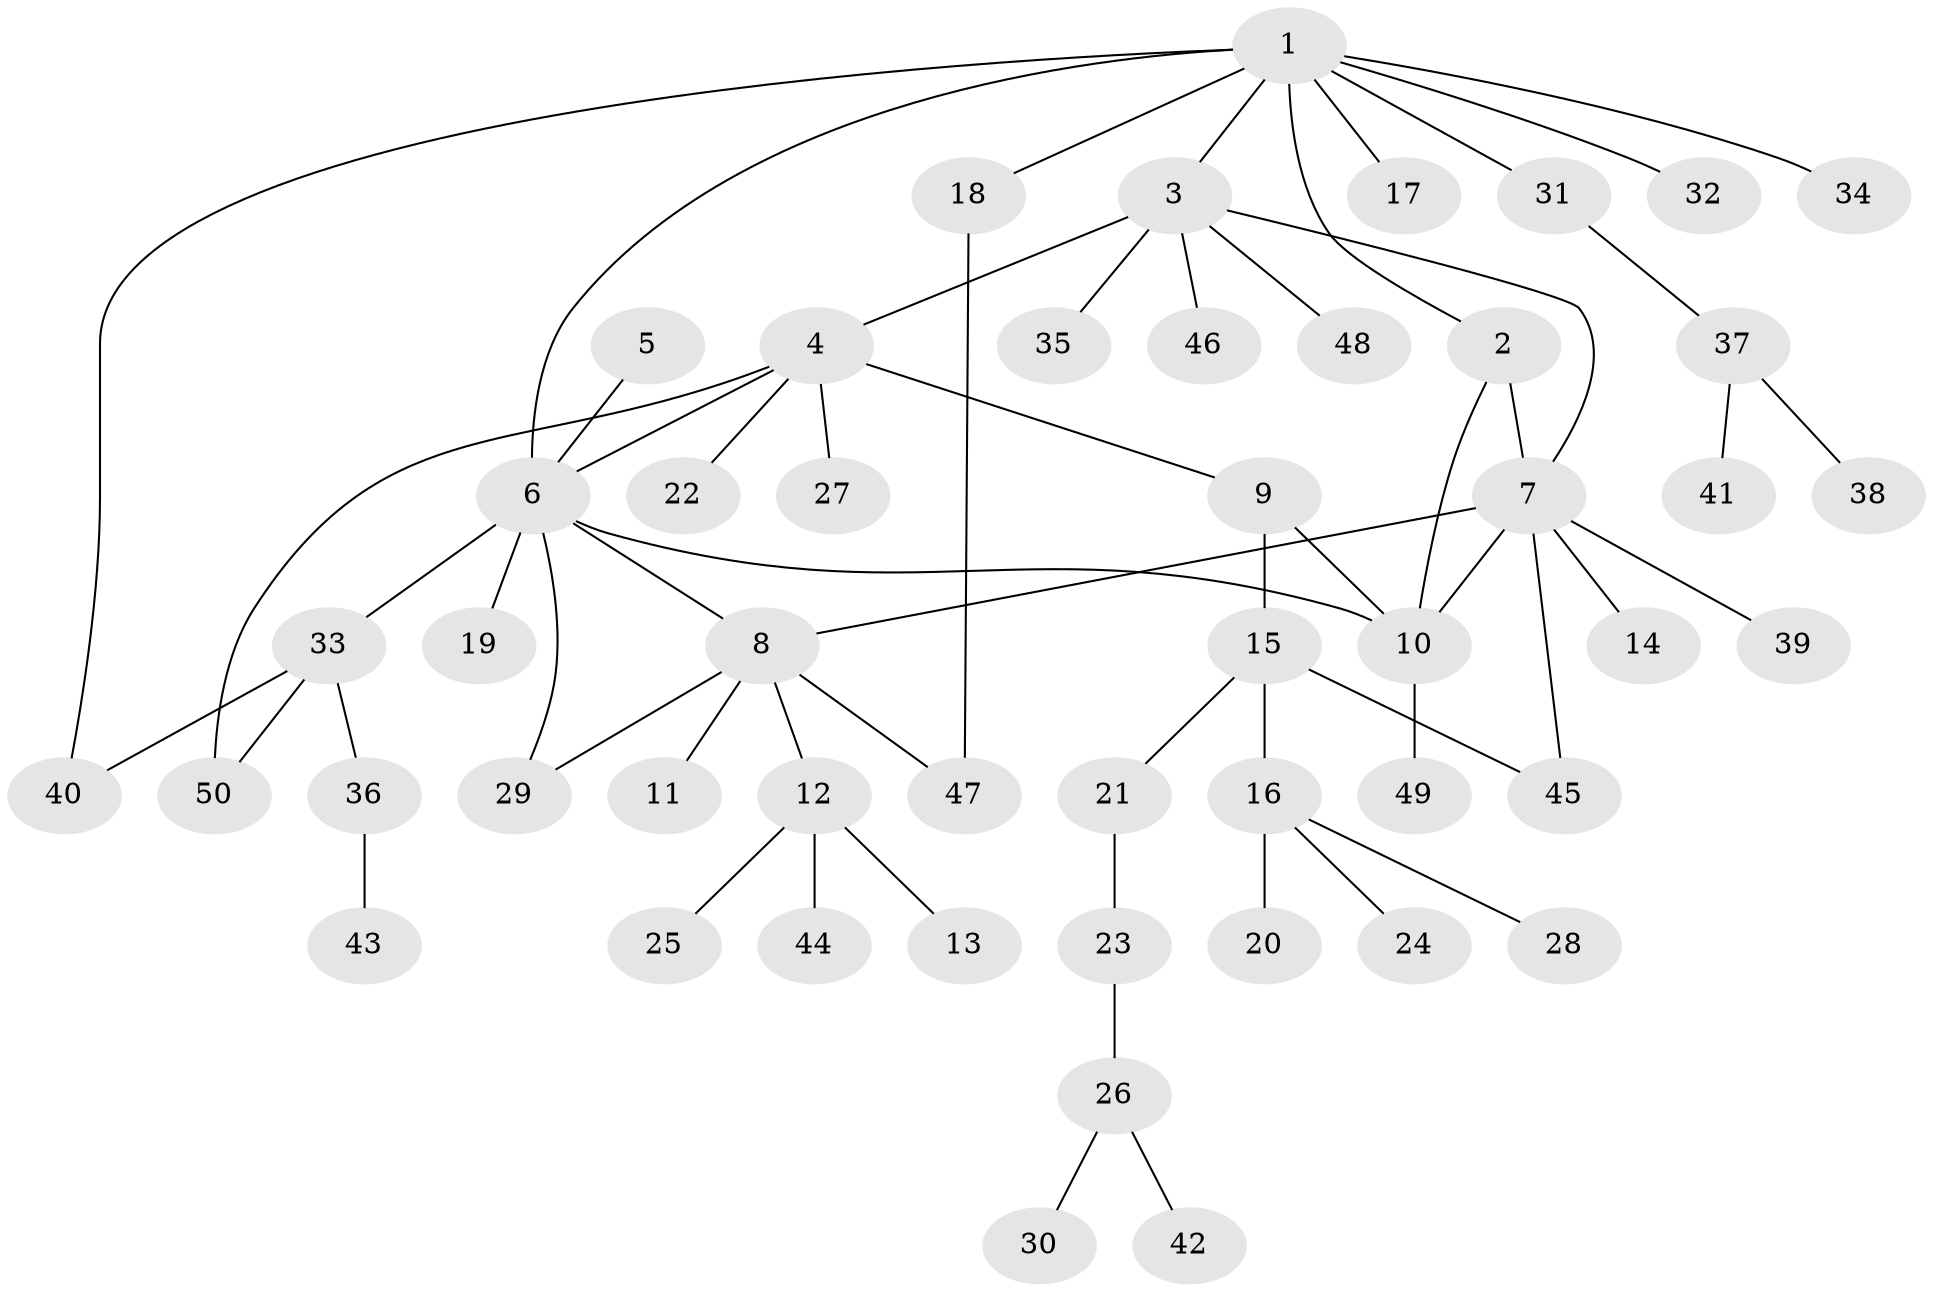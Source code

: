// Generated by graph-tools (version 1.1) at 2025/02/03/09/25 03:02:47]
// undirected, 50 vertices, 60 edges
graph export_dot {
graph [start="1"]
  node [color=gray90,style=filled];
  1;
  2;
  3;
  4;
  5;
  6;
  7;
  8;
  9;
  10;
  11;
  12;
  13;
  14;
  15;
  16;
  17;
  18;
  19;
  20;
  21;
  22;
  23;
  24;
  25;
  26;
  27;
  28;
  29;
  30;
  31;
  32;
  33;
  34;
  35;
  36;
  37;
  38;
  39;
  40;
  41;
  42;
  43;
  44;
  45;
  46;
  47;
  48;
  49;
  50;
  1 -- 2;
  1 -- 3;
  1 -- 6;
  1 -- 17;
  1 -- 18;
  1 -- 31;
  1 -- 32;
  1 -- 34;
  1 -- 40;
  2 -- 7;
  2 -- 10;
  3 -- 4;
  3 -- 7;
  3 -- 35;
  3 -- 46;
  3 -- 48;
  4 -- 6;
  4 -- 9;
  4 -- 22;
  4 -- 27;
  4 -- 50;
  5 -- 6;
  6 -- 8;
  6 -- 10;
  6 -- 19;
  6 -- 29;
  6 -- 33;
  7 -- 8;
  7 -- 10;
  7 -- 14;
  7 -- 39;
  7 -- 45;
  8 -- 11;
  8 -- 12;
  8 -- 29;
  8 -- 47;
  9 -- 10;
  9 -- 15;
  10 -- 49;
  12 -- 13;
  12 -- 25;
  12 -- 44;
  15 -- 16;
  15 -- 21;
  15 -- 45;
  16 -- 20;
  16 -- 24;
  16 -- 28;
  18 -- 47;
  21 -- 23;
  23 -- 26;
  26 -- 30;
  26 -- 42;
  31 -- 37;
  33 -- 36;
  33 -- 40;
  33 -- 50;
  36 -- 43;
  37 -- 38;
  37 -- 41;
}

